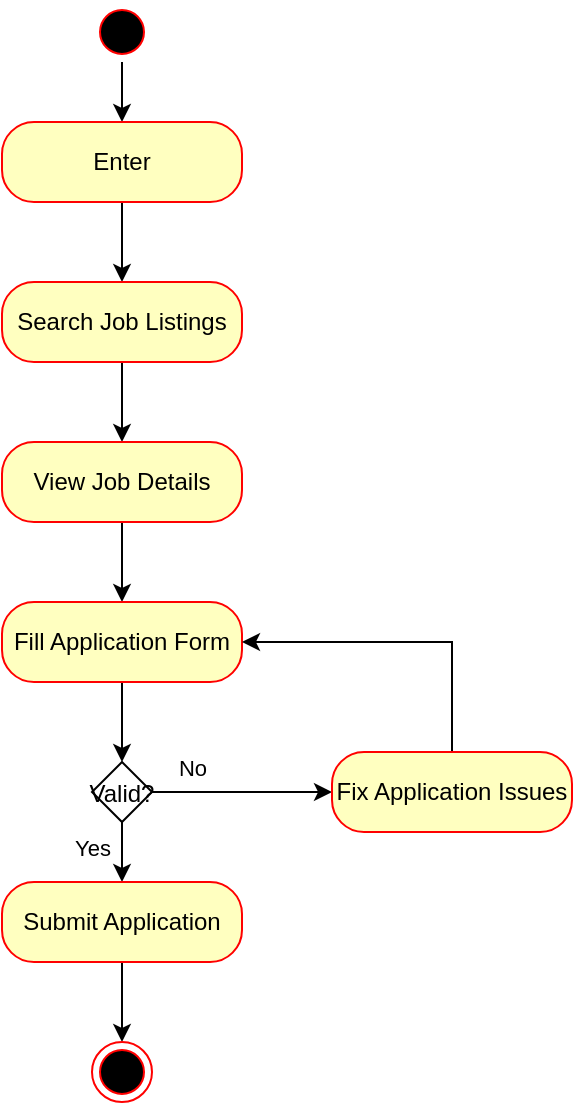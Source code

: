 <mxfile version="26.2.2">
  <diagram name="Page-1" id="2YBvvXClWsGukQMizWep">
    <mxGraphModel dx="788" dy="524" grid="1" gridSize="10" guides="1" tooltips="1" connect="1" arrows="1" fold="1" page="1" pageScale="1" pageWidth="850" pageHeight="1100" math="0" shadow="0">
      <root>
        <mxCell id="0" />
        <mxCell id="1" parent="0" />
        <mxCell id="TiX2ptux1zsR3n47_rzX-5" style="edgeStyle=orthogonalEdgeStyle;rounded=0;orthogonalLoop=1;jettySize=auto;html=1;exitX=0.5;exitY=1;exitDx=0;exitDy=0;" edge="1" parent="1" source="TiX2ptux1zsR3n47_rzX-3" target="TiX2ptux1zsR3n47_rzX-6">
          <mxGeometry relative="1" as="geometry">
            <mxPoint x="385" y="160" as="targetPoint" />
          </mxGeometry>
        </mxCell>
        <mxCell id="TiX2ptux1zsR3n47_rzX-3" value="" style="ellipse;html=1;shape=startState;fillColor=#000000;strokeColor=#ff0000;" vertex="1" parent="1">
          <mxGeometry x="370" y="90" width="30" height="30" as="geometry" />
        </mxCell>
        <mxCell id="TiX2ptux1zsR3n47_rzX-7" style="edgeStyle=orthogonalEdgeStyle;rounded=0;orthogonalLoop=1;jettySize=auto;html=1;exitX=0.5;exitY=1;exitDx=0;exitDy=0;" edge="1" parent="1" source="TiX2ptux1zsR3n47_rzX-6" target="TiX2ptux1zsR3n47_rzX-8">
          <mxGeometry relative="1" as="geometry">
            <mxPoint x="385" y="230" as="targetPoint" />
          </mxGeometry>
        </mxCell>
        <mxCell id="TiX2ptux1zsR3n47_rzX-6" value="Enter" style="rounded=1;whiteSpace=wrap;html=1;arcSize=40;fontColor=#000000;fillColor=#ffffc0;strokeColor=#ff0000;" vertex="1" parent="1">
          <mxGeometry x="325" y="150" width="120" height="40" as="geometry" />
        </mxCell>
        <mxCell id="TiX2ptux1zsR3n47_rzX-9" style="edgeStyle=orthogonalEdgeStyle;rounded=0;orthogonalLoop=1;jettySize=auto;html=1;exitX=0.5;exitY=1;exitDx=0;exitDy=0;" edge="1" parent="1" source="TiX2ptux1zsR3n47_rzX-8" target="TiX2ptux1zsR3n47_rzX-12">
          <mxGeometry relative="1" as="geometry">
            <mxPoint x="385" y="310" as="targetPoint" />
          </mxGeometry>
        </mxCell>
        <mxCell id="TiX2ptux1zsR3n47_rzX-8" value="Search Job Listings" style="rounded=1;whiteSpace=wrap;html=1;arcSize=40;fontColor=#000000;fillColor=#ffffc0;strokeColor=#ff0000;" vertex="1" parent="1">
          <mxGeometry x="325" y="230" width="120" height="40" as="geometry" />
        </mxCell>
        <mxCell id="TiX2ptux1zsR3n47_rzX-13" style="edgeStyle=orthogonalEdgeStyle;rounded=0;orthogonalLoop=1;jettySize=auto;html=1;exitX=0.5;exitY=1;exitDx=0;exitDy=0;" edge="1" parent="1" source="TiX2ptux1zsR3n47_rzX-12" target="TiX2ptux1zsR3n47_rzX-14">
          <mxGeometry relative="1" as="geometry">
            <mxPoint x="385" y="390" as="targetPoint" />
          </mxGeometry>
        </mxCell>
        <mxCell id="TiX2ptux1zsR3n47_rzX-12" value="View Job Details" style="rounded=1;whiteSpace=wrap;html=1;arcSize=40;fontColor=#000000;fillColor=#ffffc0;strokeColor=#ff0000;" vertex="1" parent="1">
          <mxGeometry x="325" y="310" width="120" height="40" as="geometry" />
        </mxCell>
        <mxCell id="TiX2ptux1zsR3n47_rzX-15" style="edgeStyle=orthogonalEdgeStyle;rounded=0;orthogonalLoop=1;jettySize=auto;html=1;exitX=0.5;exitY=1;exitDx=0;exitDy=0;" edge="1" parent="1" source="TiX2ptux1zsR3n47_rzX-14" target="TiX2ptux1zsR3n47_rzX-16">
          <mxGeometry relative="1" as="geometry">
            <mxPoint x="385" y="470" as="targetPoint" />
          </mxGeometry>
        </mxCell>
        <mxCell id="TiX2ptux1zsR3n47_rzX-14" value="Fill Application Form" style="rounded=1;whiteSpace=wrap;html=1;arcSize=40;fontColor=#000000;fillColor=#ffffc0;strokeColor=#ff0000;" vertex="1" parent="1">
          <mxGeometry x="325" y="390" width="120" height="40" as="geometry" />
        </mxCell>
        <mxCell id="TiX2ptux1zsR3n47_rzX-17" style="edgeStyle=orthogonalEdgeStyle;rounded=0;orthogonalLoop=1;jettySize=auto;html=1;exitX=0.5;exitY=1;exitDx=0;exitDy=0;" edge="1" parent="1" source="TiX2ptux1zsR3n47_rzX-16" target="TiX2ptux1zsR3n47_rzX-18">
          <mxGeometry relative="1" as="geometry">
            <mxPoint x="385" y="540" as="targetPoint" />
          </mxGeometry>
        </mxCell>
        <mxCell id="TiX2ptux1zsR3n47_rzX-23" style="edgeStyle=orthogonalEdgeStyle;rounded=0;orthogonalLoop=1;jettySize=auto;html=1;exitX=1;exitY=0.5;exitDx=0;exitDy=0;" edge="1" parent="1" source="TiX2ptux1zsR3n47_rzX-16" target="TiX2ptux1zsR3n47_rzX-24">
          <mxGeometry relative="1" as="geometry">
            <mxPoint x="450" y="485" as="targetPoint" />
          </mxGeometry>
        </mxCell>
        <mxCell id="TiX2ptux1zsR3n47_rzX-16" value="Valid?" style="rhombus;" vertex="1" parent="1">
          <mxGeometry x="370" y="470" width="30" height="30" as="geometry" />
        </mxCell>
        <mxCell id="TiX2ptux1zsR3n47_rzX-19" style="edgeStyle=orthogonalEdgeStyle;rounded=0;orthogonalLoop=1;jettySize=auto;html=1;exitX=0.5;exitY=1;exitDx=0;exitDy=0;" edge="1" parent="1" source="TiX2ptux1zsR3n47_rzX-18" target="TiX2ptux1zsR3n47_rzX-20">
          <mxGeometry relative="1" as="geometry">
            <mxPoint x="385" y="610" as="targetPoint" />
          </mxGeometry>
        </mxCell>
        <mxCell id="TiX2ptux1zsR3n47_rzX-18" value="Submit Application" style="rounded=1;whiteSpace=wrap;html=1;arcSize=40;fontColor=#000000;fillColor=#ffffc0;strokeColor=#ff0000;" vertex="1" parent="1">
          <mxGeometry x="325" y="530" width="120" height="40" as="geometry" />
        </mxCell>
        <mxCell id="TiX2ptux1zsR3n47_rzX-20" value="" style="ellipse;html=1;shape=endState;fillColor=#000000;strokeColor=#ff0000;" vertex="1" parent="1">
          <mxGeometry x="370" y="610" width="30" height="30" as="geometry" />
        </mxCell>
        <mxCell id="TiX2ptux1zsR3n47_rzX-25" style="edgeStyle=orthogonalEdgeStyle;rounded=0;orthogonalLoop=1;jettySize=auto;html=1;exitX=0.5;exitY=0;exitDx=0;exitDy=0;entryX=1;entryY=0.5;entryDx=0;entryDy=0;" edge="1" parent="1" source="TiX2ptux1zsR3n47_rzX-24" target="TiX2ptux1zsR3n47_rzX-14">
          <mxGeometry relative="1" as="geometry" />
        </mxCell>
        <mxCell id="TiX2ptux1zsR3n47_rzX-24" value="Fix Application Issues" style="rounded=1;whiteSpace=wrap;html=1;arcSize=40;fontColor=#000000;fillColor=#ffffc0;strokeColor=#ff0000;" vertex="1" parent="1">
          <mxGeometry x="490" y="465" width="120" height="40" as="geometry" />
        </mxCell>
        <mxCell id="TiX2ptux1zsR3n47_rzX-26" value="&lt;font style=&quot;font-size: 11px;&quot;&gt;Yes&lt;/font&gt;" style="text;html=1;align=center;verticalAlign=middle;resizable=0;points=[];autosize=1;strokeColor=none;fillColor=none;" vertex="1" parent="1">
          <mxGeometry x="350" y="498" width="40" height="30" as="geometry" />
        </mxCell>
        <mxCell id="TiX2ptux1zsR3n47_rzX-27" value="&lt;font style=&quot;font-size: 11px;&quot;&gt;No&lt;/font&gt;" style="text;html=1;align=center;verticalAlign=middle;resizable=0;points=[];autosize=1;strokeColor=none;fillColor=none;" vertex="1" parent="1">
          <mxGeometry x="400" y="458" width="40" height="30" as="geometry" />
        </mxCell>
      </root>
    </mxGraphModel>
  </diagram>
</mxfile>
